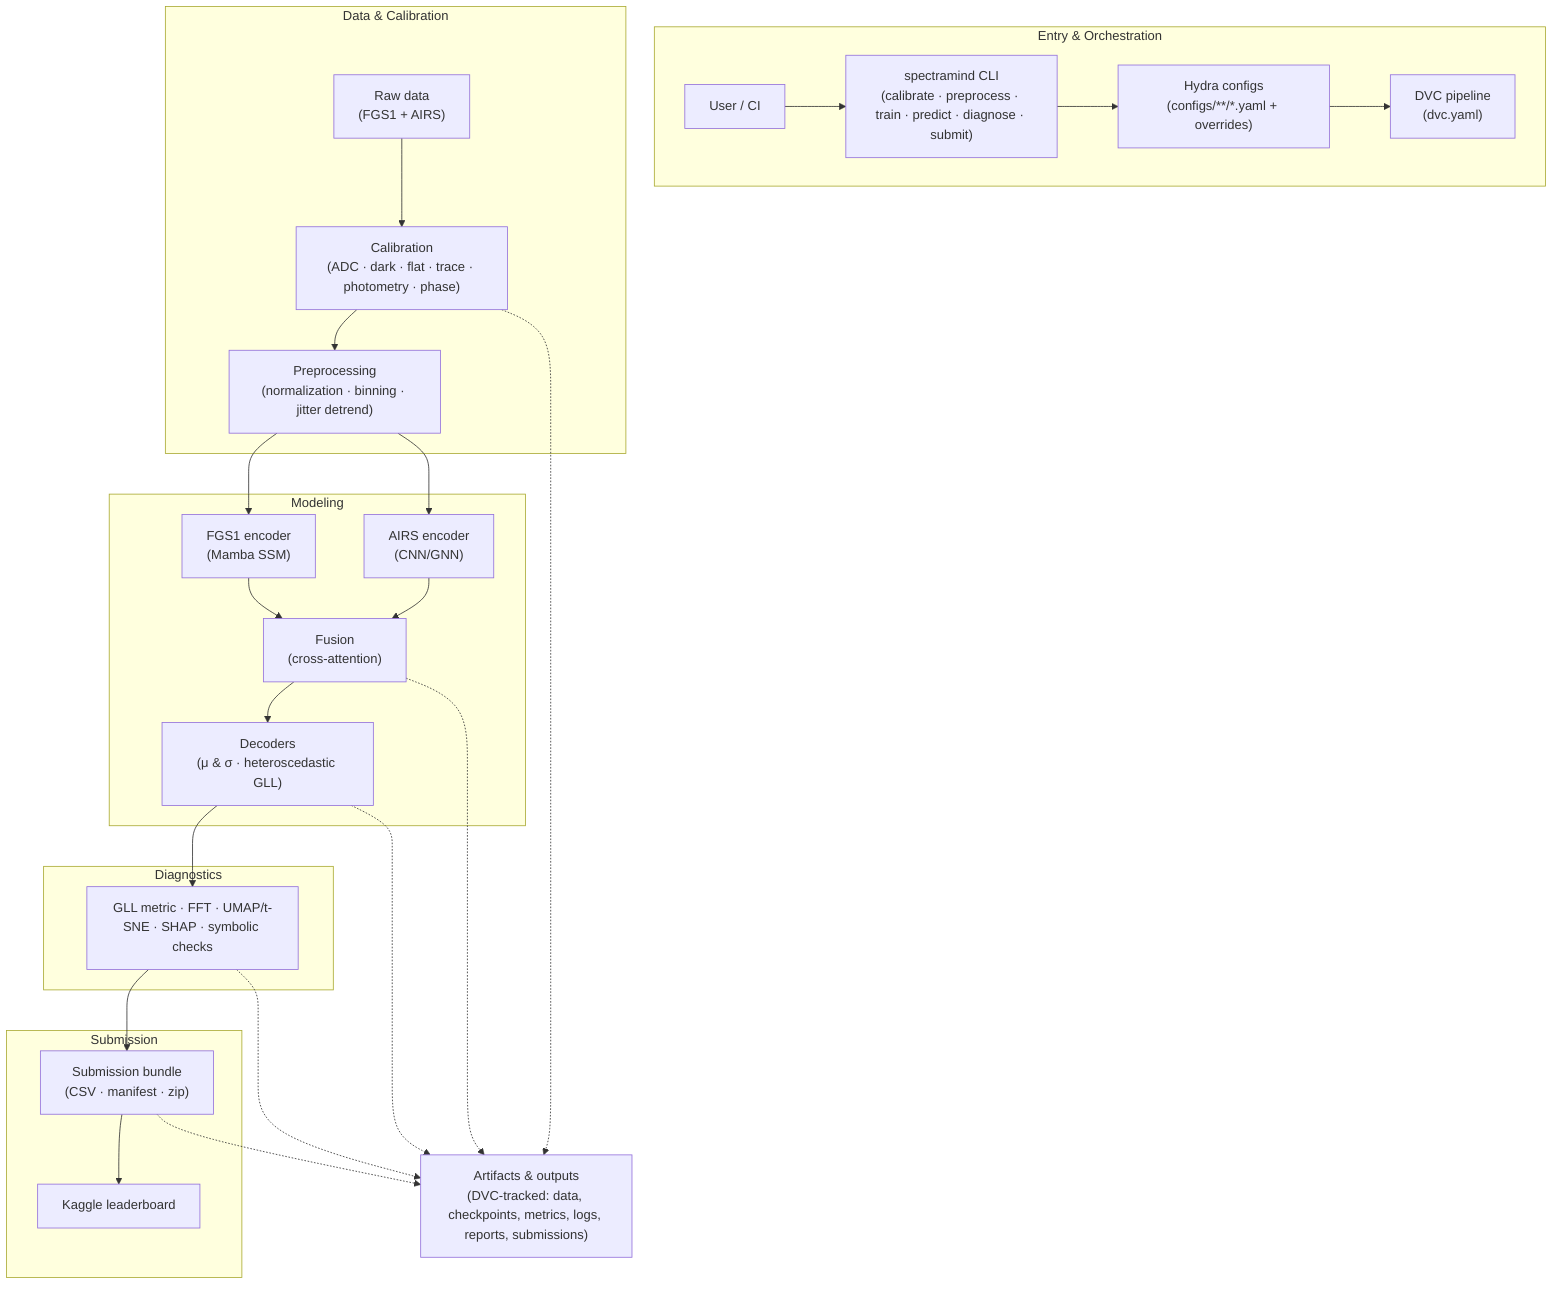 %% SpectraMind V50 — Modules Map (GitHub-compatible Mermaid)
flowchart TB

  %% ========== Entry & Orchestration ==========
  subgraph Orchestration["Entry & Orchestration"]
    UCI["User / CI"]
    CLI["spectramind CLI<br/>(calibrate · preprocess · train · predict · diagnose · submit)"]
    HYDRA["Hydra configs<br/>(configs/**/*.yaml + overrides)"]
    DVCCTL["DVC pipeline<br/>(dvc.yaml)"]
    UCI --> CLI --> HYDRA --> DVCCTL
  end

  %% ========== Data & Calibration ==========
  subgraph Data["Data & Calibration"]
    RAW["Raw data<br/>(FGS1 + AIRS)"]
    CAL["Calibration<br/>(ADC · dark · flat · trace · photometry · phase)"]
    PRE["Preprocessing<br/>(normalization · binning · jitter detrend)"]
    RAW --> CAL --> PRE
  end

  %% ========== Modeling ==========
  subgraph Modeling["Modeling"]
    ENCF["FGS1 encoder<br/>(Mamba SSM)"]
    ENCA["AIRS encoder<br/>(CNN/GNN)"]
    FUS["Fusion<br/>(cross-attention)"]
    DEC["Decoders<br/>(μ & σ · heteroscedastic GLL)"]
    PRE --> ENCF
    PRE --> ENCA
    ENCF --> FUS
    ENCA --> FUS
    FUS --> DEC
  end

  %% ========== Diagnostics ==========
  subgraph Diagnostics["Diagnostics"]
    DIA["GLL metric · FFT · UMAP/t-SNE · SHAP · symbolic checks"]
    DEC --> DIA
  end

  %% ========== Submission ==========
  subgraph Submission["Submission"]
    SUB["Submission bundle<br/>(CSV · manifest · zip)"]
    LB["Kaggle leaderboard"]
    DIA --> SUB --> LB
  end

  %% ========== Artifacts & Outputs ==========
  ART["Artifacts & outputs<br/>(DVC-tracked: data, checkpoints, metrics, logs, reports, submissions)"]
  CAL -.-> ART
  FUS -.-> ART
  DEC -.-> ART
  DIA -.-> ART
  SUB -.-> ART
